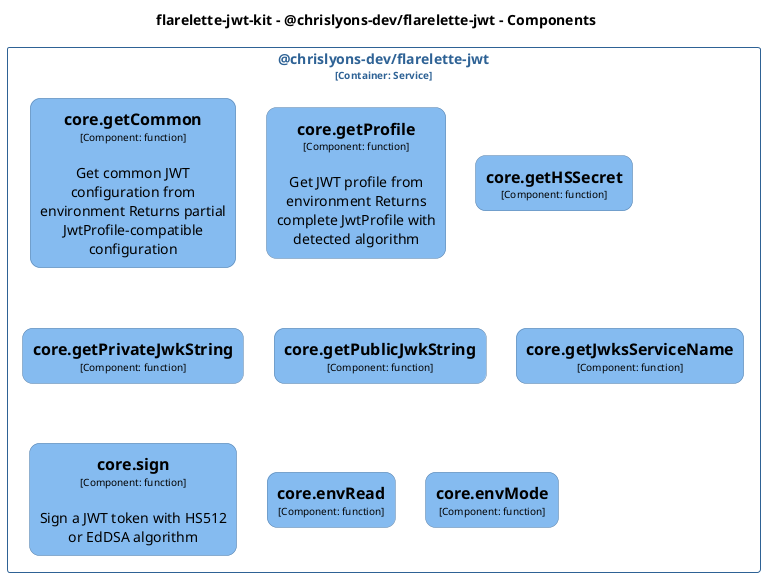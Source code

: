 @startuml
set separator none
title flarelette-jwt-kit - @chrislyons-dev/flarelette-jwt - Components

top to bottom direction
skinparam ranksep 60
skinparam nodesep 30

skinparam {
  arrowFontSize 10
  defaultTextAlignment center
  wrapWidth 200
  maxMessageSize 100
  defaultFontName "Arial"
}

hide stereotype

skinparam rectangle<<flarelettejwtkit.chrislyonsdevflarelettejwt.coreenvMode>> {
  BackgroundColor #85bbf0
  FontColor #000000
  BorderColor #5d82a8
  roundCorner 20
  shadowing false
}
skinparam rectangle<<flarelettejwtkit.chrislyonsdevflarelettejwt.coreenvRead>> {
  BackgroundColor #85bbf0
  FontColor #000000
  BorderColor #5d82a8
  roundCorner 20
  shadowing false
}
skinparam rectangle<<flarelettejwtkit.chrislyonsdevflarelettejwt.coregetCommon>> {
  BackgroundColor #85bbf0
  FontColor #000000
  BorderColor #5d82a8
  roundCorner 20
  shadowing false
}
skinparam rectangle<<flarelettejwtkit.chrislyonsdevflarelettejwt.coregetHSSecret>> {
  BackgroundColor #85bbf0
  FontColor #000000
  BorderColor #5d82a8
  roundCorner 20
  shadowing false
}
skinparam rectangle<<flarelettejwtkit.chrislyonsdevflarelettejwt.coregetJwksServiceName>> {
  BackgroundColor #85bbf0
  FontColor #000000
  BorderColor #5d82a8
  roundCorner 20
  shadowing false
}
skinparam rectangle<<flarelettejwtkit.chrislyonsdevflarelettejwt.coregetPrivateJwkString>> {
  BackgroundColor #85bbf0
  FontColor #000000
  BorderColor #5d82a8
  roundCorner 20
  shadowing false
}
skinparam rectangle<<flarelettejwtkit.chrislyonsdevflarelettejwt.coregetProfile>> {
  BackgroundColor #85bbf0
  FontColor #000000
  BorderColor #5d82a8
  roundCorner 20
  shadowing false
}
skinparam rectangle<<flarelettejwtkit.chrislyonsdevflarelettejwt.coregetPublicJwkString>> {
  BackgroundColor #85bbf0
  FontColor #000000
  BorderColor #5d82a8
  roundCorner 20
  shadowing false
}
skinparam rectangle<<flarelettejwtkit.chrislyonsdevflarelettejwt.coresign>> {
  BackgroundColor #85bbf0
  FontColor #000000
  BorderColor #5d82a8
  roundCorner 20
  shadowing false
}
skinparam rectangle<<flarelettejwtkit.chrislyonsdevflarelettejwt>> {
  BorderColor #2e6295
  FontColor #2e6295
  shadowing false
}

rectangle "@chrislyons-dev/flarelette-jwt\n<size:10>[Container: Service]</size>" <<flarelettejwtkit.chrislyonsdevflarelettejwt>> {
  rectangle "==core.getCommon\n<size:10>[Component: function]</size>\n\nGet common JWT configuration from environment Returns partial JwtProfile-compatible configuration" <<flarelettejwtkit.chrislyonsdevflarelettejwt.coregetCommon>> as flarelettejwtkit.chrislyonsdevflarelettejwt.coregetCommon
  rectangle "==core.getProfile\n<size:10>[Component: function]</size>\n\nGet JWT profile from environment Returns complete JwtProfile with detected algorithm" <<flarelettejwtkit.chrislyonsdevflarelettejwt.coregetProfile>> as flarelettejwtkit.chrislyonsdevflarelettejwt.coregetProfile
  rectangle "==core.getHSSecret\n<size:10>[Component: function]</size>" <<flarelettejwtkit.chrislyonsdevflarelettejwt.coregetHSSecret>> as flarelettejwtkit.chrislyonsdevflarelettejwt.coregetHSSecret
  rectangle "==core.getPrivateJwkString\n<size:10>[Component: function]</size>" <<flarelettejwtkit.chrislyonsdevflarelettejwt.coregetPrivateJwkString>> as flarelettejwtkit.chrislyonsdevflarelettejwt.coregetPrivateJwkString
  rectangle "==core.getPublicJwkString\n<size:10>[Component: function]</size>" <<flarelettejwtkit.chrislyonsdevflarelettejwt.coregetPublicJwkString>> as flarelettejwtkit.chrislyonsdevflarelettejwt.coregetPublicJwkString
  rectangle "==core.getJwksServiceName\n<size:10>[Component: function]</size>" <<flarelettejwtkit.chrislyonsdevflarelettejwt.coregetJwksServiceName>> as flarelettejwtkit.chrislyonsdevflarelettejwt.coregetJwksServiceName
  rectangle "==core.sign\n<size:10>[Component: function]</size>\n\nSign a JWT token with HS512 or EdDSA algorithm" <<flarelettejwtkit.chrislyonsdevflarelettejwt.coresign>> as flarelettejwtkit.chrislyonsdevflarelettejwt.coresign
  rectangle "==core.envRead\n<size:10>[Component: function]</size>" <<flarelettejwtkit.chrislyonsdevflarelettejwt.coreenvRead>> as flarelettejwtkit.chrislyonsdevflarelettejwt.coreenvRead
  rectangle "==core.envMode\n<size:10>[Component: function]</size>" <<flarelettejwtkit.chrislyonsdevflarelettejwt.coreenvMode>> as flarelettejwtkit.chrislyonsdevflarelettejwt.coreenvMode
}

@enduml